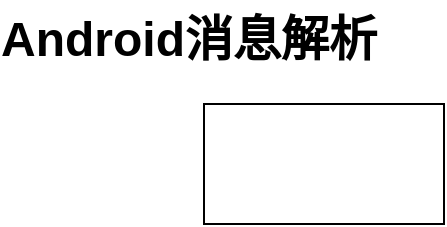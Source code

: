 <mxfile version="22.1.11" type="github">
  <diagram name="第 1 页" id="gJ-0IFceFZDGzHO0j6Qg">
    <mxGraphModel dx="746" dy="459" grid="0" gridSize="10" guides="1" tooltips="1" connect="1" arrows="1" fold="1" page="1" pageScale="1" pageWidth="827" pageHeight="1169" math="0" shadow="0">
      <root>
        <mxCell id="0" />
        <mxCell id="1" parent="0" />
        <mxCell id="mgaB8ZRoU7k9B6jFIUm_-3" value="Android消息解析" style="text;strokeColor=none;fillColor=none;html=1;fontSize=24;fontStyle=1;verticalAlign=middle;align=center;" vertex="1" parent="1">
          <mxGeometry x="100" y="43" width="100" height="40" as="geometry" />
        </mxCell>
        <mxCell id="mgaB8ZRoU7k9B6jFIUm_-4" value="" style="rounded=0;whiteSpace=wrap;html=1;" vertex="1" parent="1">
          <mxGeometry x="158" y="95" width="120" height="60" as="geometry" />
        </mxCell>
      </root>
    </mxGraphModel>
  </diagram>
</mxfile>

